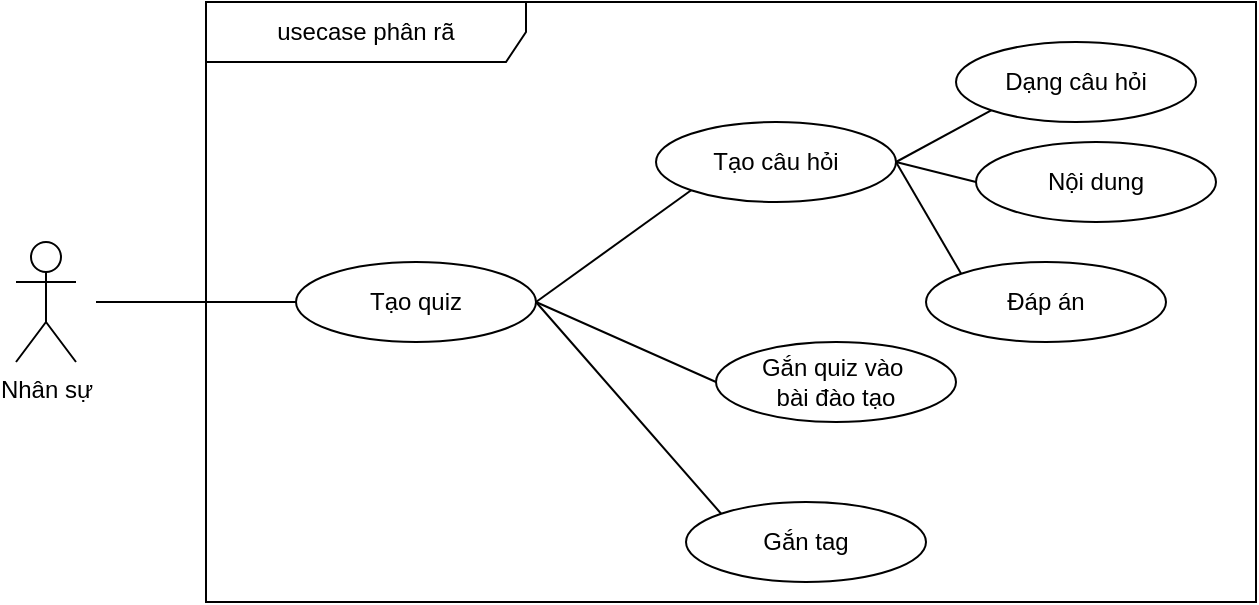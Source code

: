 <mxfile>
    <diagram id="p5OQde96pKif83RBzIot" name="Page-1">
        <mxGraphModel dx="921" dy="432" grid="1" gridSize="10" guides="1" tooltips="1" connect="1" arrows="1" fold="1" page="1" pageScale="1" pageWidth="850" pageHeight="1100" math="0" shadow="0">
            <root>
                <mxCell id="0"/>
                <mxCell id="1" parent="0"/>
                <mxCell id="3" value="usecase phân rã" style="shape=umlFrame;whiteSpace=wrap;html=1;pointerEvents=0;recursiveResize=0;container=1;collapsible=0;width=160;" parent="1" vertex="1">
                    <mxGeometry x="185" y="170" width="525" height="300" as="geometry"/>
                </mxCell>
                <mxCell id="4" value="Tạo quiz" style="ellipse;whiteSpace=wrap;html=1;" parent="3" vertex="1">
                    <mxGeometry x="45" y="130" width="120" height="40" as="geometry"/>
                </mxCell>
                <mxCell id="5" value="Gắn quiz vào&amp;nbsp;&lt;div&gt;bài đào tạo&lt;/div&gt;" style="ellipse;whiteSpace=wrap;html=1;" parent="3" vertex="1">
                    <mxGeometry x="255" y="170" width="120" height="40" as="geometry"/>
                </mxCell>
                <mxCell id="6" value="" style="endArrow=none;startArrow=none;endFill=0;startFill=0;endSize=8;html=1;verticalAlign=bottom;labelBackgroundColor=none;strokeWidth=1;entryX=0;entryY=1;entryDx=0;entryDy=0;exitX=1;exitY=0.5;exitDx=0;exitDy=0;" parent="3" source="4" edge="1" target="8">
                    <mxGeometry width="160" relative="1" as="geometry">
                        <mxPoint x="-65" y="120" as="sourcePoint"/>
                        <mxPoint x="242.574" y="84.142" as="targetPoint"/>
                    </mxGeometry>
                </mxCell>
                <mxCell id="7" value="" style="endArrow=none;startArrow=none;endFill=0;startFill=0;endSize=8;html=1;verticalAlign=bottom;labelBackgroundColor=none;strokeWidth=1;entryX=0;entryY=0.5;entryDx=0;entryDy=0;exitX=1;exitY=0.5;exitDx=0;exitDy=0;" parent="3" source="4" target="5" edge="1">
                    <mxGeometry width="160" relative="1" as="geometry">
                        <mxPoint x="-55" y="130" as="sourcePoint"/>
                        <mxPoint x="75" y="130" as="targetPoint"/>
                    </mxGeometry>
                </mxCell>
                <mxCell id="8" value="Tạo câu hỏi" style="ellipse;whiteSpace=wrap;html=1;" parent="3" vertex="1">
                    <mxGeometry x="225" y="60" width="120" height="40" as="geometry"/>
                </mxCell>
                <mxCell id="11" value="Dạng câu hỏi" style="ellipse;whiteSpace=wrap;html=1;" parent="3" vertex="1">
                    <mxGeometry x="375" y="20" width="120" height="40" as="geometry"/>
                </mxCell>
                <mxCell id="12" value="Nội dung" style="ellipse;whiteSpace=wrap;html=1;" parent="3" vertex="1">
                    <mxGeometry x="385" y="70" width="120" height="40" as="geometry"/>
                </mxCell>
                <mxCell id="13" value="Đáp án" style="ellipse;whiteSpace=wrap;html=1;" parent="3" vertex="1">
                    <mxGeometry x="360" y="130" width="120" height="40" as="geometry"/>
                </mxCell>
                <mxCell id="14" value="Gắn tag" style="ellipse;whiteSpace=wrap;html=1;" parent="3" vertex="1">
                    <mxGeometry x="240" y="250" width="120" height="40" as="geometry"/>
                </mxCell>
                <mxCell id="15" value="" style="endArrow=none;startArrow=none;endFill=0;startFill=0;endSize=8;html=1;verticalAlign=bottom;labelBackgroundColor=none;strokeWidth=1;entryX=0;entryY=0;entryDx=0;entryDy=0;exitX=1;exitY=0.5;exitDx=0;exitDy=0;" edge="1" parent="3" source="4" target="14">
                    <mxGeometry width="160" relative="1" as="geometry">
                        <mxPoint x="175" y="160" as="sourcePoint"/>
                        <mxPoint x="250" y="210" as="targetPoint"/>
                    </mxGeometry>
                </mxCell>
                <mxCell id="17" value="" style="endArrow=none;startArrow=none;endFill=0;startFill=0;endSize=8;html=1;verticalAlign=bottom;labelBackgroundColor=none;strokeWidth=1;entryX=0;entryY=0.5;entryDx=0;entryDy=0;exitX=1;exitY=0.5;exitDx=0;exitDy=0;" edge="1" parent="3" source="8" target="12">
                    <mxGeometry width="160" relative="1" as="geometry">
                        <mxPoint x="185" y="170" as="sourcePoint"/>
                        <mxPoint x="263" y="114" as="targetPoint"/>
                    </mxGeometry>
                </mxCell>
                <mxCell id="18" value="" style="endArrow=none;startArrow=none;endFill=0;startFill=0;endSize=8;html=1;verticalAlign=bottom;labelBackgroundColor=none;strokeWidth=1;entryX=0;entryY=0;entryDx=0;entryDy=0;exitX=1;exitY=0.5;exitDx=0;exitDy=0;" edge="1" parent="3" source="8" target="13">
                    <mxGeometry width="160" relative="1" as="geometry">
                        <mxPoint x="195" y="180" as="sourcePoint"/>
                        <mxPoint x="273" y="124" as="targetPoint"/>
                    </mxGeometry>
                </mxCell>
                <mxCell id="9" value="Nhân sự" style="shape=umlActor;verticalLabelPosition=bottom;verticalAlign=top;html=1;" parent="1" vertex="1">
                    <mxGeometry x="90" y="290" width="30" height="60" as="geometry"/>
                </mxCell>
                <mxCell id="10" value="" style="endArrow=none;startArrow=none;endFill=0;startFill=0;endSize=8;html=1;verticalAlign=bottom;labelBackgroundColor=none;strokeWidth=1;entryX=0;entryY=0.5;entryDx=0;entryDy=0;" parent="1" target="4" edge="1">
                    <mxGeometry width="160" relative="1" as="geometry">
                        <mxPoint x="130" y="320" as="sourcePoint"/>
                        <mxPoint x="240" y="280" as="targetPoint"/>
                    </mxGeometry>
                </mxCell>
                <mxCell id="16" value="" style="endArrow=none;startArrow=none;endFill=0;startFill=0;endSize=8;html=1;verticalAlign=bottom;labelBackgroundColor=none;strokeWidth=1;entryX=0;entryY=1;entryDx=0;entryDy=0;" edge="1" parent="1" target="11">
                    <mxGeometry width="160" relative="1" as="geometry">
                        <mxPoint x="530" y="250" as="sourcePoint"/>
                        <mxPoint x="438" y="274" as="targetPoint"/>
                    </mxGeometry>
                </mxCell>
            </root>
        </mxGraphModel>
    </diagram>
</mxfile>
